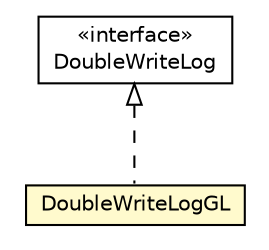 #!/usr/local/bin/dot
#
# Class diagram 
# Generated by UMLGraph version R5_6-24-gf6e263 (http://www.umlgraph.org/)
#

digraph G {
	edge [fontname="Helvetica",fontsize=10,labelfontname="Helvetica",labelfontsize=10];
	node [fontname="Helvetica",fontsize=10,shape=plaintext];
	nodesep=0.25;
	ranksep=0.5;
	// com.orientechnologies.orient.core.storage.cache.local.doublewritelog.DoubleWriteLog
	c1094521 [label=<<table title="com.orientechnologies.orient.core.storage.cache.local.doublewritelog.DoubleWriteLog" border="0" cellborder="1" cellspacing="0" cellpadding="2" port="p" href="./DoubleWriteLog.html">
		<tr><td><table border="0" cellspacing="0" cellpadding="1">
<tr><td align="center" balign="center"> &#171;interface&#187; </td></tr>
<tr><td align="center" balign="center"> DoubleWriteLog </td></tr>
		</table></td></tr>
		</table>>, URL="./DoubleWriteLog.html", fontname="Helvetica", fontcolor="black", fontsize=10.0];
	// com.orientechnologies.orient.core.storage.cache.local.doublewritelog.DoubleWriteLogGL
	c1094522 [label=<<table title="com.orientechnologies.orient.core.storage.cache.local.doublewritelog.DoubleWriteLogGL" border="0" cellborder="1" cellspacing="0" cellpadding="2" port="p" bgcolor="lemonChiffon" href="./DoubleWriteLogGL.html">
		<tr><td><table border="0" cellspacing="0" cellpadding="1">
<tr><td align="center" balign="center"> DoubleWriteLogGL </td></tr>
		</table></td></tr>
		</table>>, URL="./DoubleWriteLogGL.html", fontname="Helvetica", fontcolor="black", fontsize=10.0];
	//com.orientechnologies.orient.core.storage.cache.local.doublewritelog.DoubleWriteLogGL implements com.orientechnologies.orient.core.storage.cache.local.doublewritelog.DoubleWriteLog
	c1094521:p -> c1094522:p [dir=back,arrowtail=empty,style=dashed];
}

